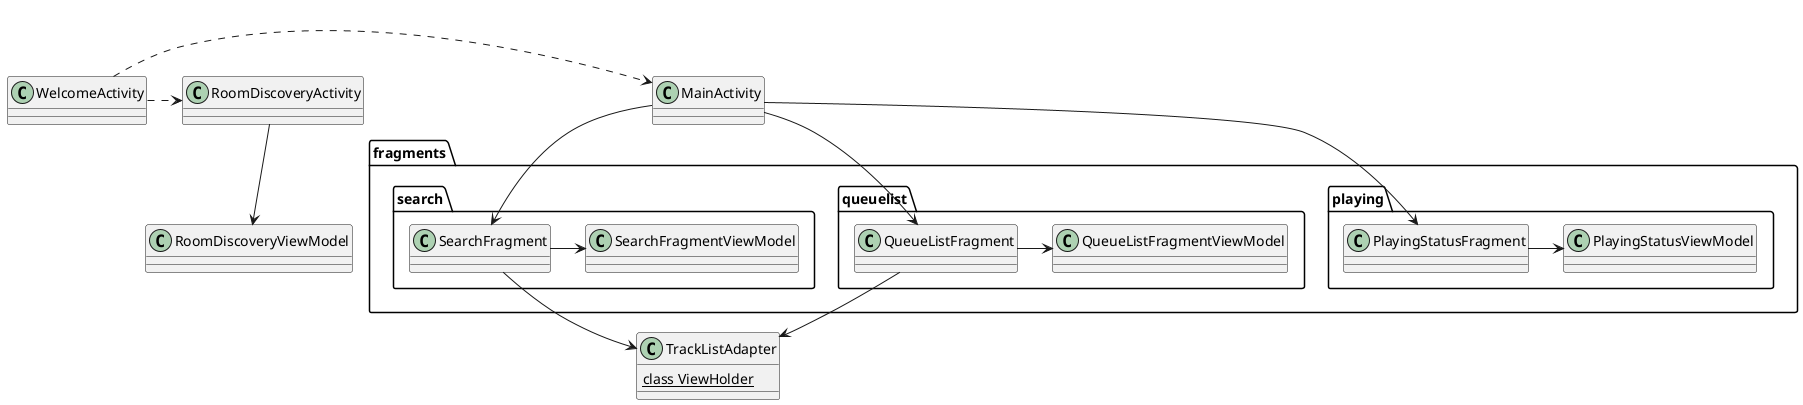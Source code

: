 @startuml
class WelcomeActivity {
}
class MainActivity {
}

class RoomDiscoveryActivity 

class RoomDiscoveryViewModel

RoomDiscoveryActivity --> RoomDiscoveryViewModel

class TrackListAdapter {
    {static} class ViewHolder
}

package fragments {
    package playing {
        class PlayingStatusFragment
        class PlayingStatusViewModel
        PlayingStatusFragment -> PlayingStatusViewModel
    }
    package queuelist {
        class QueueListFragment
        class QueueListFragmentViewModel
        QueueListFragment -> QueueListFragmentViewModel
    }
    package search {
        class SearchFragment
        class SearchFragmentViewModel 
        SearchFragment -> SearchFragmentViewModel
    }
}

SearchFragment --> TrackListAdapter
QueueListFragment --> TrackListAdapter
WelcomeActivity .> MainActivity
WelcomeActivity .> RoomDiscoveryActivity
MainActivity --> QueueListFragment
MainActivity --> PlayingStatusFragment
MainActivity --> SearchFragment
@enduml
